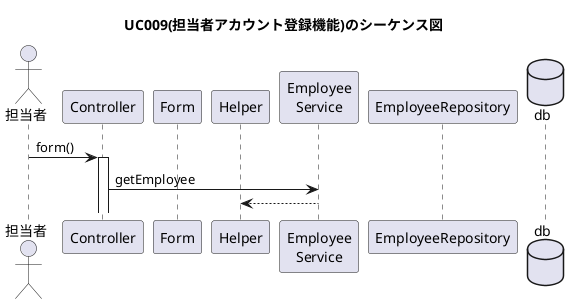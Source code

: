 @startuml

title UC009(担当者アカウント登録機能)のシーケンス図
actor "担当者" as user
participant "Controller" as controller
participant "Form" as form
participant "Helper" as helper
participant "Employee\nService" as service
participant "EmployeeRepository" as reposotory
database "db" as db
user -> controller++:form()
controller -> service:getEmployee
service --> helper 

@enduml